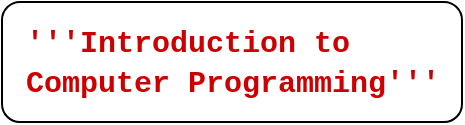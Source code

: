 <mxGraphModel dx="554" dy="839" grid="1" gridSize="10" guides="1" tooltips="1" connect="1" arrows="1" fold="1" page="1" pageScale="1" pageWidth="850" pageHeight="1100" background="#ffffff"><root><mxCell id="0"/><mxCell id="1" parent="0"/><mxCell id="5" value="" style="group" parent="1" vertex="1" connectable="0"><mxGeometry x="20" y="20" width="230" height="60" as="geometry"/></mxCell><mxCell id="3" value="" style="rounded=1;whiteSpace=wrap;html=1;" parent="5" vertex="1"><mxGeometry width="230" height="60" as="geometry"/></mxCell><mxCell id="4" value="&lt;font style=&quot;font-size: 15px;&quot; face=&quot;Courier New&quot;&gt;'''Introduction to&lt;br&gt;Computer Programming'''&lt;br&gt;&lt;/font&gt;" style="text;html=1;strokeColor=none;fillColor=none;align=left;verticalAlign=middle;whiteSpace=wrap;rounded=0;fontSize=15;fontColor=#CC0000;fontStyle=1" parent="5" vertex="1"><mxGeometry x="10" width="210" height="60" as="geometry"/></mxCell></root></mxGraphModel>